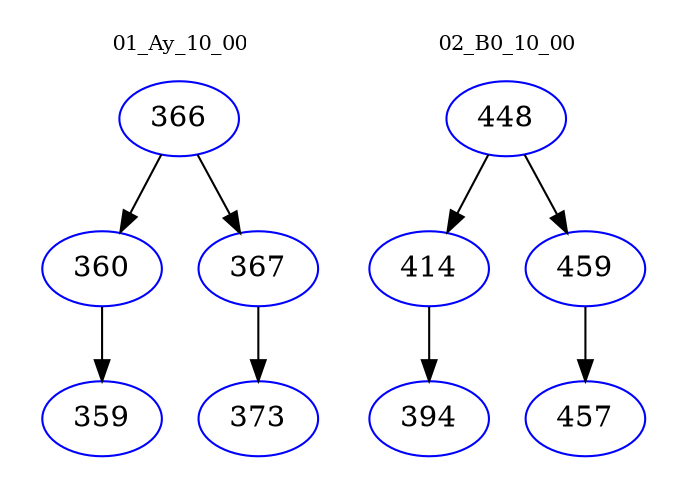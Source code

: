 digraph{
subgraph cluster_0 {
color = white
label = "01_Ay_10_00";
fontsize=10;
T0_366 [label="366", color="blue"]
T0_366 -> T0_360 [color="black"]
T0_360 [label="360", color="blue"]
T0_360 -> T0_359 [color="black"]
T0_359 [label="359", color="blue"]
T0_366 -> T0_367 [color="black"]
T0_367 [label="367", color="blue"]
T0_367 -> T0_373 [color="black"]
T0_373 [label="373", color="blue"]
}
subgraph cluster_1 {
color = white
label = "02_B0_10_00";
fontsize=10;
T1_448 [label="448", color="blue"]
T1_448 -> T1_414 [color="black"]
T1_414 [label="414", color="blue"]
T1_414 -> T1_394 [color="black"]
T1_394 [label="394", color="blue"]
T1_448 -> T1_459 [color="black"]
T1_459 [label="459", color="blue"]
T1_459 -> T1_457 [color="black"]
T1_457 [label="457", color="blue"]
}
}

